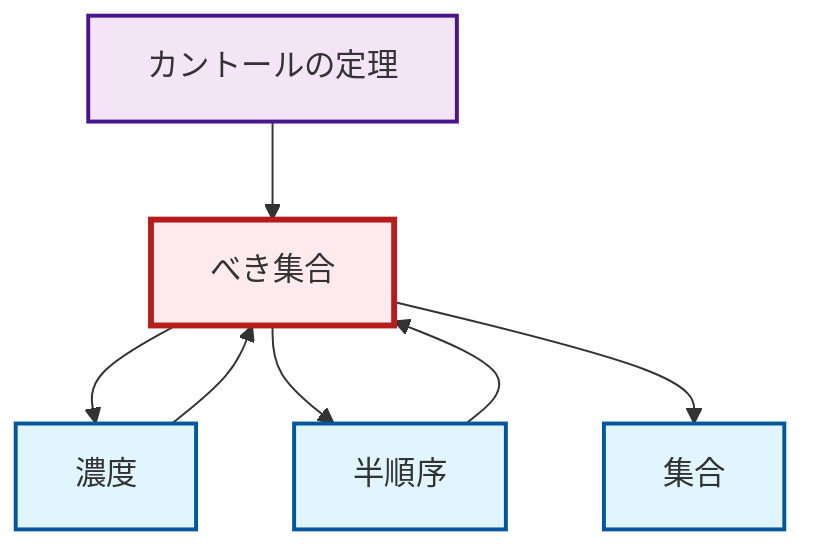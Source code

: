 graph TD
    classDef definition fill:#e1f5fe,stroke:#01579b,stroke-width:2px
    classDef theorem fill:#f3e5f5,stroke:#4a148c,stroke-width:2px
    classDef axiom fill:#fff3e0,stroke:#e65100,stroke-width:2px
    classDef example fill:#e8f5e9,stroke:#1b5e20,stroke-width:2px
    classDef current fill:#ffebee,stroke:#b71c1c,stroke-width:3px
    def-power-set["べき集合"]:::definition
    def-set["集合"]:::definition
    def-cardinality["濃度"]:::definition
    def-partial-order["半順序"]:::definition
    thm-cantor["カントールの定理"]:::theorem
    def-power-set --> def-cardinality
    def-cardinality --> def-power-set
    thm-cantor --> def-power-set
    def-power-set --> def-partial-order
    def-power-set --> def-set
    def-partial-order --> def-power-set
    class def-power-set current